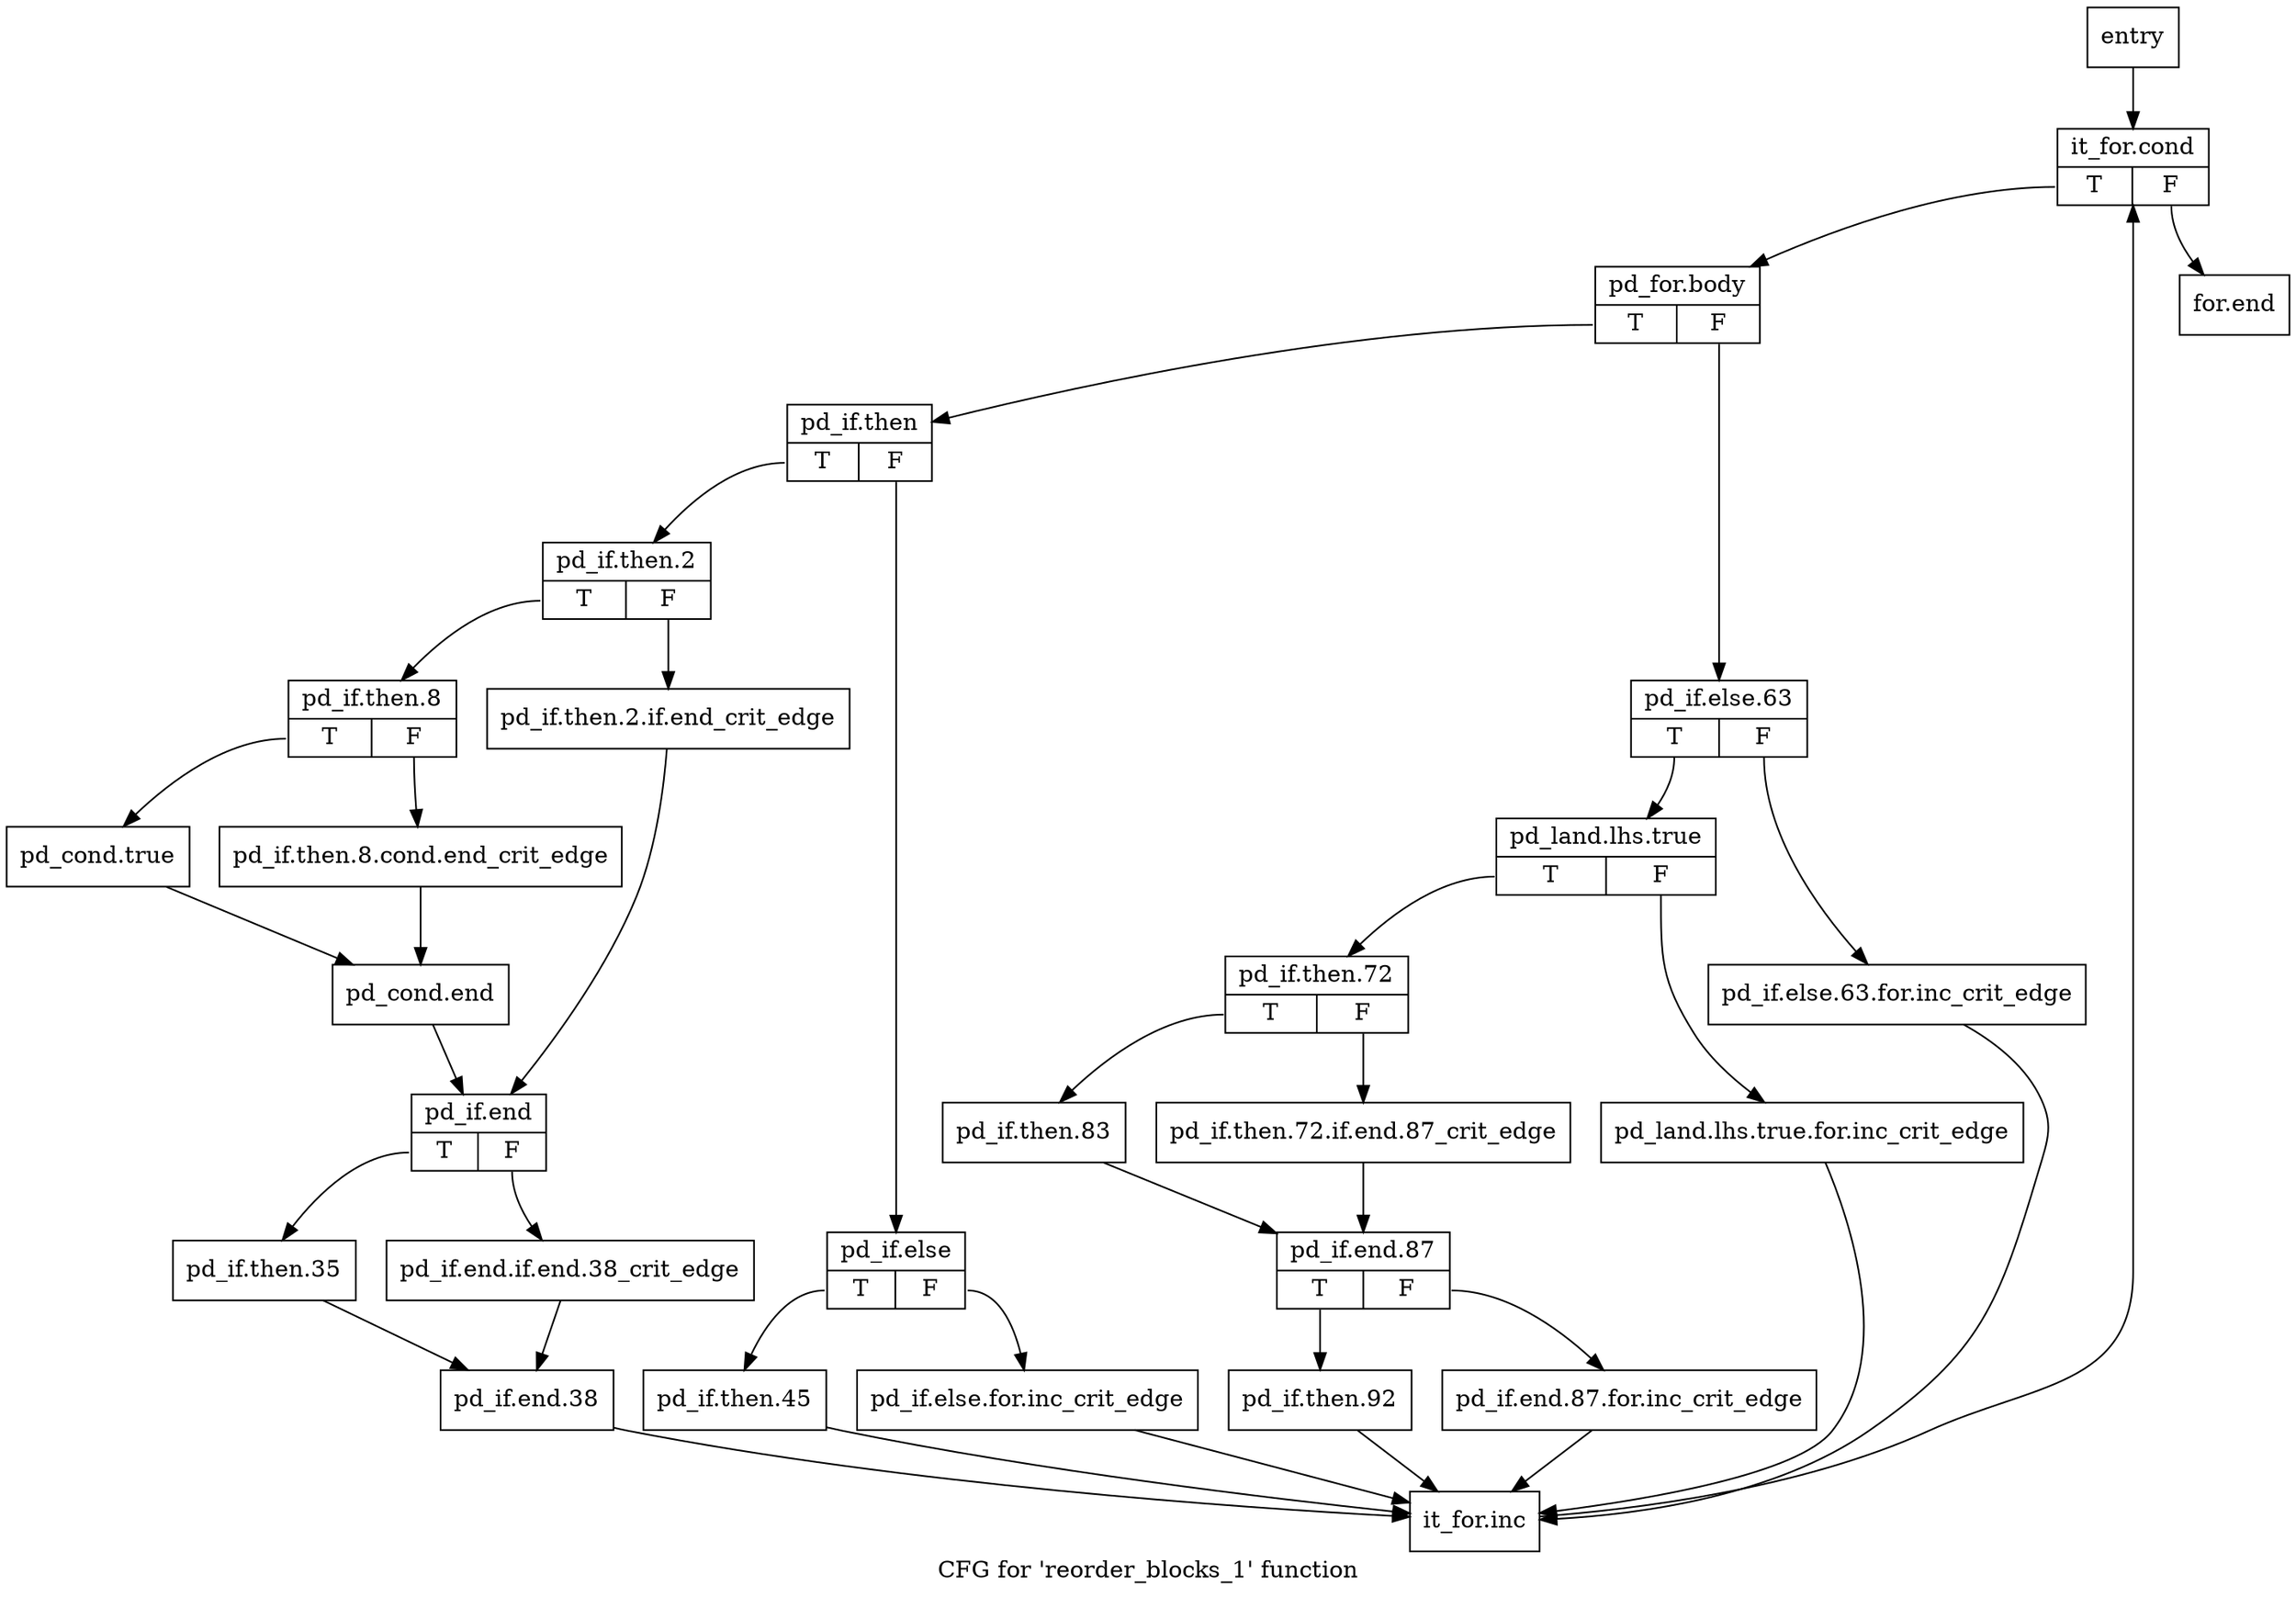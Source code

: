 digraph "CFG for 'reorder_blocks_1' function" {
	label="CFG for 'reorder_blocks_1' function";

	Node0x4d02ec0 [shape=record,label="{entry}"];
	Node0x4d02ec0 -> Node0x4d02f10;
	Node0x4d02f10 [shape=record,label="{it_for.cond|{<s0>T|<s1>F}}"];
	Node0x4d02f10:s0 -> Node0x4d02f60;
	Node0x4d02f10:s1 -> Node0x4d03780;
	Node0x4d02f60 [shape=record,label="{pd_for.body|{<s0>T|<s1>F}}"];
	Node0x4d02f60:s0 -> Node0x4d02fb0;
	Node0x4d02f60:s1 -> Node0x4d03410;
	Node0x4d02fb0 [shape=record,label="{pd_if.then|{<s0>T|<s1>F}}"];
	Node0x4d02fb0:s0 -> Node0x4d03000;
	Node0x4d02fb0:s1 -> Node0x4d03320;
	Node0x4d03000 [shape=record,label="{pd_if.then.2|{<s0>T|<s1>F}}"];
	Node0x4d03000:s0 -> Node0x4d030a0;
	Node0x4d03000:s1 -> Node0x4d03050;
	Node0x4d03050 [shape=record,label="{pd_if.then.2.if.end_crit_edge}"];
	Node0x4d03050 -> Node0x4d031e0;
	Node0x4d030a0 [shape=record,label="{pd_if.then.8|{<s0>T|<s1>F}}"];
	Node0x4d030a0:s0 -> Node0x4d03140;
	Node0x4d030a0:s1 -> Node0x4d030f0;
	Node0x4d030f0 [shape=record,label="{pd_if.then.8.cond.end_crit_edge}"];
	Node0x4d030f0 -> Node0x4d03190;
	Node0x4d03140 [shape=record,label="{pd_cond.true}"];
	Node0x4d03140 -> Node0x4d03190;
	Node0x4d03190 [shape=record,label="{pd_cond.end}"];
	Node0x4d03190 -> Node0x4d031e0;
	Node0x4d031e0 [shape=record,label="{pd_if.end|{<s0>T|<s1>F}}"];
	Node0x4d031e0:s0 -> Node0x4d03280;
	Node0x4d031e0:s1 -> Node0x4d03230;
	Node0x4d03230 [shape=record,label="{pd_if.end.if.end.38_crit_edge}"];
	Node0x4d03230 -> Node0x4d032d0;
	Node0x4d03280 [shape=record,label="{pd_if.then.35}"];
	Node0x4d03280 -> Node0x4d032d0;
	Node0x4d032d0 [shape=record,label="{pd_if.end.38}"];
	Node0x4d032d0 -> Node0x4d03730;
	Node0x4d03320 [shape=record,label="{pd_if.else|{<s0>T|<s1>F}}"];
	Node0x4d03320:s0 -> Node0x4d033c0;
	Node0x4d03320:s1 -> Node0x4d03370;
	Node0x4d03370 [shape=record,label="{pd_if.else.for.inc_crit_edge}"];
	Node0x4d03370 -> Node0x4d03730;
	Node0x4d033c0 [shape=record,label="{pd_if.then.45}"];
	Node0x4d033c0 -> Node0x4d03730;
	Node0x4d03410 [shape=record,label="{pd_if.else.63|{<s0>T|<s1>F}}"];
	Node0x4d03410:s0 -> Node0x4d034b0;
	Node0x4d03410:s1 -> Node0x4d03460;
	Node0x4d03460 [shape=record,label="{pd_if.else.63.for.inc_crit_edge}"];
	Node0x4d03460 -> Node0x4d03730;
	Node0x4d034b0 [shape=record,label="{pd_land.lhs.true|{<s0>T|<s1>F}}"];
	Node0x4d034b0:s0 -> Node0x4d03550;
	Node0x4d034b0:s1 -> Node0x4d03500;
	Node0x4d03500 [shape=record,label="{pd_land.lhs.true.for.inc_crit_edge}"];
	Node0x4d03500 -> Node0x4d03730;
	Node0x4d03550 [shape=record,label="{pd_if.then.72|{<s0>T|<s1>F}}"];
	Node0x4d03550:s0 -> Node0x4d035f0;
	Node0x4d03550:s1 -> Node0x4d035a0;
	Node0x4d035a0 [shape=record,label="{pd_if.then.72.if.end.87_crit_edge}"];
	Node0x4d035a0 -> Node0x4d03640;
	Node0x4d035f0 [shape=record,label="{pd_if.then.83}"];
	Node0x4d035f0 -> Node0x4d03640;
	Node0x4d03640 [shape=record,label="{pd_if.end.87|{<s0>T|<s1>F}}"];
	Node0x4d03640:s0 -> Node0x4d036e0;
	Node0x4d03640:s1 -> Node0x4d03690;
	Node0x4d03690 [shape=record,label="{pd_if.end.87.for.inc_crit_edge}"];
	Node0x4d03690 -> Node0x4d03730;
	Node0x4d036e0 [shape=record,label="{pd_if.then.92}"];
	Node0x4d036e0 -> Node0x4d03730;
	Node0x4d03730 [shape=record,label="{it_for.inc}"];
	Node0x4d03730 -> Node0x4d02f10;
	Node0x4d03780 [shape=record,label="{for.end}"];
}
